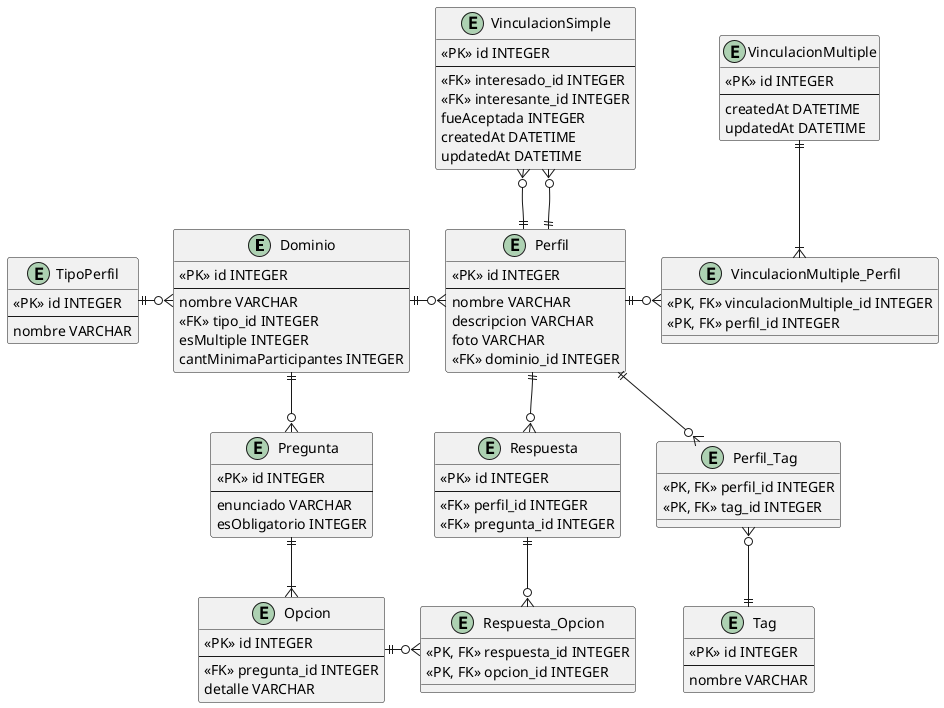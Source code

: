 @startuml

entity Dominio {
    <<PK>> id INTEGER
    ---
    nombre VARCHAR
    <<FK>> tipo_id INTEGER
    esMultiple INTEGER
    cantMinimaParticipantes INTEGER
}

entity TipoPerfil {
    <<PK>> id INTEGER
    ---
    nombre VARCHAR
}

entity Pregunta {
    <<PK>> id INTEGER
    ---
    enunciado VARCHAR
    esObligatorio INTEGER
}

entity Opcion {
    <<PK>> id INTEGER
    ---
    <<FK>> pregunta_id INTEGER
    detalle VARCHAR
}

entity Perfil {
    <<PK>> id INTEGER
    ---
    nombre VARCHAR
    descripcion VARCHAR
    foto VARCHAR
    <<FK>> dominio_id INTEGER
}

entity Respuesta {
    <<PK>> id INTEGER
    ---
    <<FK>> perfil_id INTEGER
    <<FK>> pregunta_id INTEGER
}

entity Respuesta_Opcion {
    <<PK, FK>> respuesta_id INTEGER
    <<PK, FK>> opcion_id INTEGER
}

entity Tag {
    <<PK>> id INTEGER
    ---
    nombre VARCHAR
}

entity Perfil_Tag {
    <<PK, FK>> perfil_id INTEGER
    <<PK, FK>> tag_id INTEGER
}

entity VinculacionSimple {
    <<PK>> id INTEGER
    ---
    <<FK>> interesado_id INTEGER
    <<FK>> interesante_id INTEGER
    fueAceptada INTEGER
    createdAt DATETIME
    updatedAt DATETIME
}

entity VinculacionMultiple {
    <<PK>> id INTEGER
    ---
    createdAt DATETIME
    updatedAt DATETIME
}

entity VinculacionMultiple_Perfil {
    <<PK, FK>> vinculacionMultiple_id INTEGER
    <<PK, FK>> perfil_id INTEGER
}

TipoPerfil ||-o{ Dominio
Dominio ||--o{ Pregunta
Pregunta ||--|{ Opcion
Dominio ||-o{ Perfil
Perfil ||--o{ Respuesta
Respuesta ||--o{ Respuesta_Opcion
Opcion ||-o{ Respuesta_Opcion
Perfil ||--o{ Perfil_Tag
Perfil_Tag }o--|| Tag
VinculacionSimple }o--|| Perfil
VinculacionSimple }o--|| Perfil
VinculacionMultiple ||--|{ VinculacionMultiple_Perfil
Perfil ||-o{ VinculacionMultiple_Perfil

@enduml